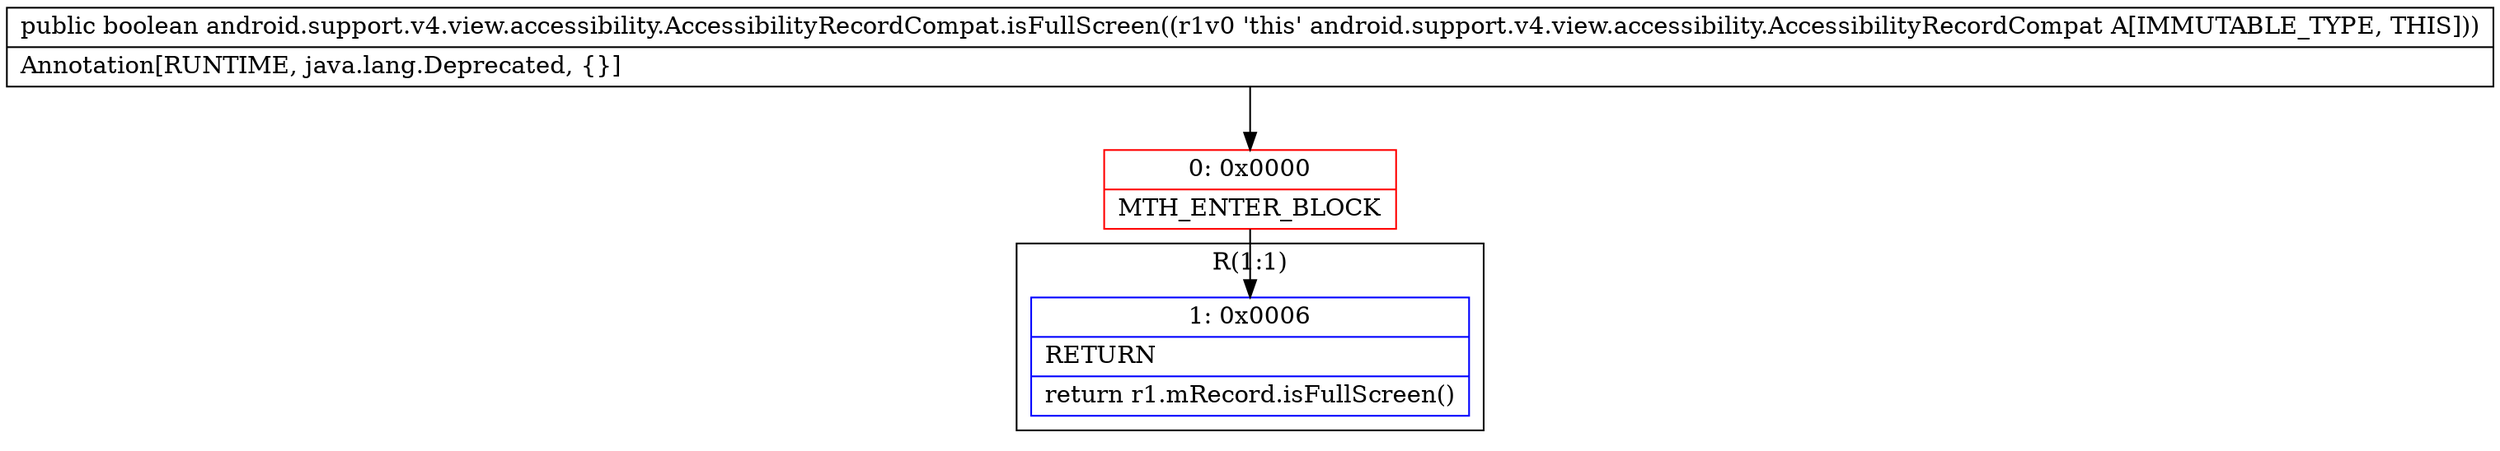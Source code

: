 digraph "CFG forandroid.support.v4.view.accessibility.AccessibilityRecordCompat.isFullScreen()Z" {
subgraph cluster_Region_1598997867 {
label = "R(1:1)";
node [shape=record,color=blue];
Node_1 [shape=record,label="{1\:\ 0x0006|RETURN\l|return r1.mRecord.isFullScreen()\l}"];
}
Node_0 [shape=record,color=red,label="{0\:\ 0x0000|MTH_ENTER_BLOCK\l}"];
MethodNode[shape=record,label="{public boolean android.support.v4.view.accessibility.AccessibilityRecordCompat.isFullScreen((r1v0 'this' android.support.v4.view.accessibility.AccessibilityRecordCompat A[IMMUTABLE_TYPE, THIS]))  | Annotation[RUNTIME, java.lang.Deprecated, \{\}]\l}"];
MethodNode -> Node_0;
Node_0 -> Node_1;
}


